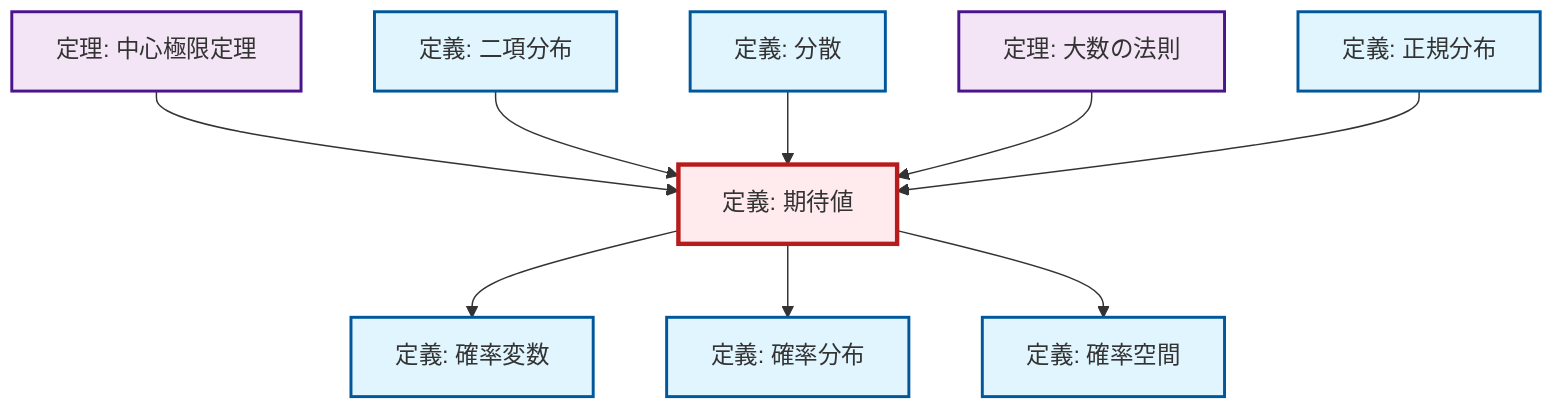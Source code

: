 graph TD
    classDef definition fill:#e1f5fe,stroke:#01579b,stroke-width:2px
    classDef theorem fill:#f3e5f5,stroke:#4a148c,stroke-width:2px
    classDef axiom fill:#fff3e0,stroke:#e65100,stroke-width:2px
    classDef example fill:#e8f5e9,stroke:#1b5e20,stroke-width:2px
    classDef current fill:#ffebee,stroke:#b71c1c,stroke-width:3px
    thm-central-limit["定理: 中心極限定理"]:::theorem
    def-expectation["定義: 期待値"]:::definition
    def-variance["定義: 分散"]:::definition
    def-normal-distribution["定義: 正規分布"]:::definition
    def-binomial-distribution["定義: 二項分布"]:::definition
    thm-law-of-large-numbers["定理: 大数の法則"]:::theorem
    def-probability-distribution["定義: 確率分布"]:::definition
    def-probability-space["定義: 確率空間"]:::definition
    def-random-variable["定義: 確率変数"]:::definition
    def-expectation --> def-random-variable
    thm-central-limit --> def-expectation
    def-expectation --> def-probability-distribution
    def-binomial-distribution --> def-expectation
    def-expectation --> def-probability-space
    def-variance --> def-expectation
    thm-law-of-large-numbers --> def-expectation
    def-normal-distribution --> def-expectation
    class def-expectation current